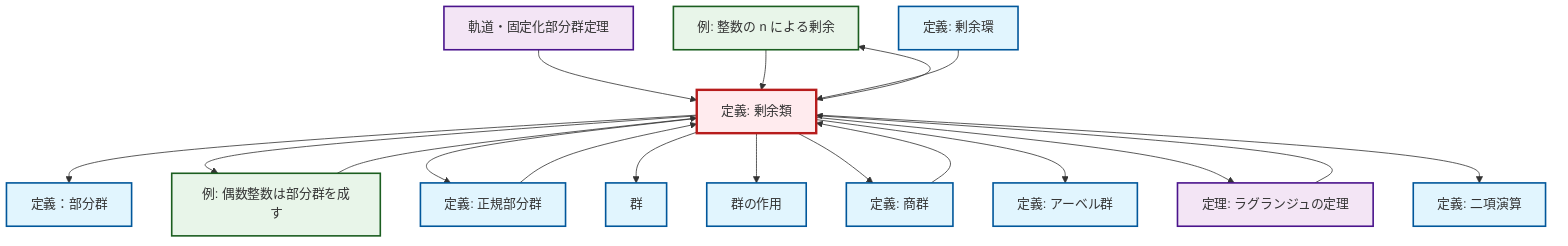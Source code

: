 graph TD
    classDef definition fill:#e1f5fe,stroke:#01579b,stroke-width:2px
    classDef theorem fill:#f3e5f5,stroke:#4a148c,stroke-width:2px
    classDef axiom fill:#fff3e0,stroke:#e65100,stroke-width:2px
    classDef example fill:#e8f5e9,stroke:#1b5e20,stroke-width:2px
    classDef current fill:#ffebee,stroke:#b71c1c,stroke-width:3px
    def-subgroup["定義：部分群"]:::definition
    def-binary-operation["定義: 二項演算"]:::definition
    ex-quotient-integers-mod-n["例: 整数の n による剰余"]:::example
    thm-orbit-stabilizer["軌道・固定化部分群定理"]:::theorem
    def-group-action["群の作用"]:::definition
    def-abelian-group["定義: アーベル群"]:::definition
    thm-lagrange["定理: ラグランジュの定理"]:::theorem
    def-normal-subgroup["定義: 正規部分群"]:::definition
    def-coset["定義: 剰余類"]:::definition
    def-quotient-ring["定義: 剰余環"]:::definition
    def-quotient-group["定義: 商群"]:::definition
    def-group["群"]:::definition
    ex-even-integers-subgroup["例: 偶数整数は部分群を成す"]:::example
    def-coset --> def-subgroup
    def-coset --> ex-even-integers-subgroup
    def-coset --> def-normal-subgroup
    thm-orbit-stabilizer --> def-coset
    def-coset --> def-group
    thm-lagrange --> def-coset
    def-coset --> def-group-action
    def-normal-subgroup --> def-coset
    def-coset --> def-quotient-group
    def-coset --> def-abelian-group
    def-coset --> thm-lagrange
    ex-quotient-integers-mod-n --> def-coset
    ex-even-integers-subgroup --> def-coset
    def-quotient-ring --> def-coset
    def-coset --> def-binary-operation
    def-quotient-group --> def-coset
    def-coset --> ex-quotient-integers-mod-n
    class def-coset current